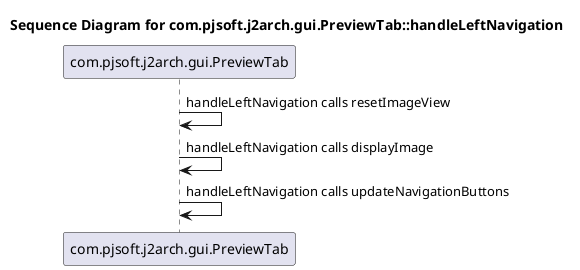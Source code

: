 @startuml
title Sequence Diagram for com.pjsoft.j2arch.gui.PreviewTab::handleLeftNavigation
com.pjsoft.j2arch.gui.PreviewTab -> com.pjsoft.j2arch.gui.PreviewTab : handleLeftNavigation calls resetImageView
com.pjsoft.j2arch.gui.PreviewTab -> com.pjsoft.j2arch.gui.PreviewTab : handleLeftNavigation calls displayImage
com.pjsoft.j2arch.gui.PreviewTab -> com.pjsoft.j2arch.gui.PreviewTab : handleLeftNavigation calls updateNavigationButtons
@enduml